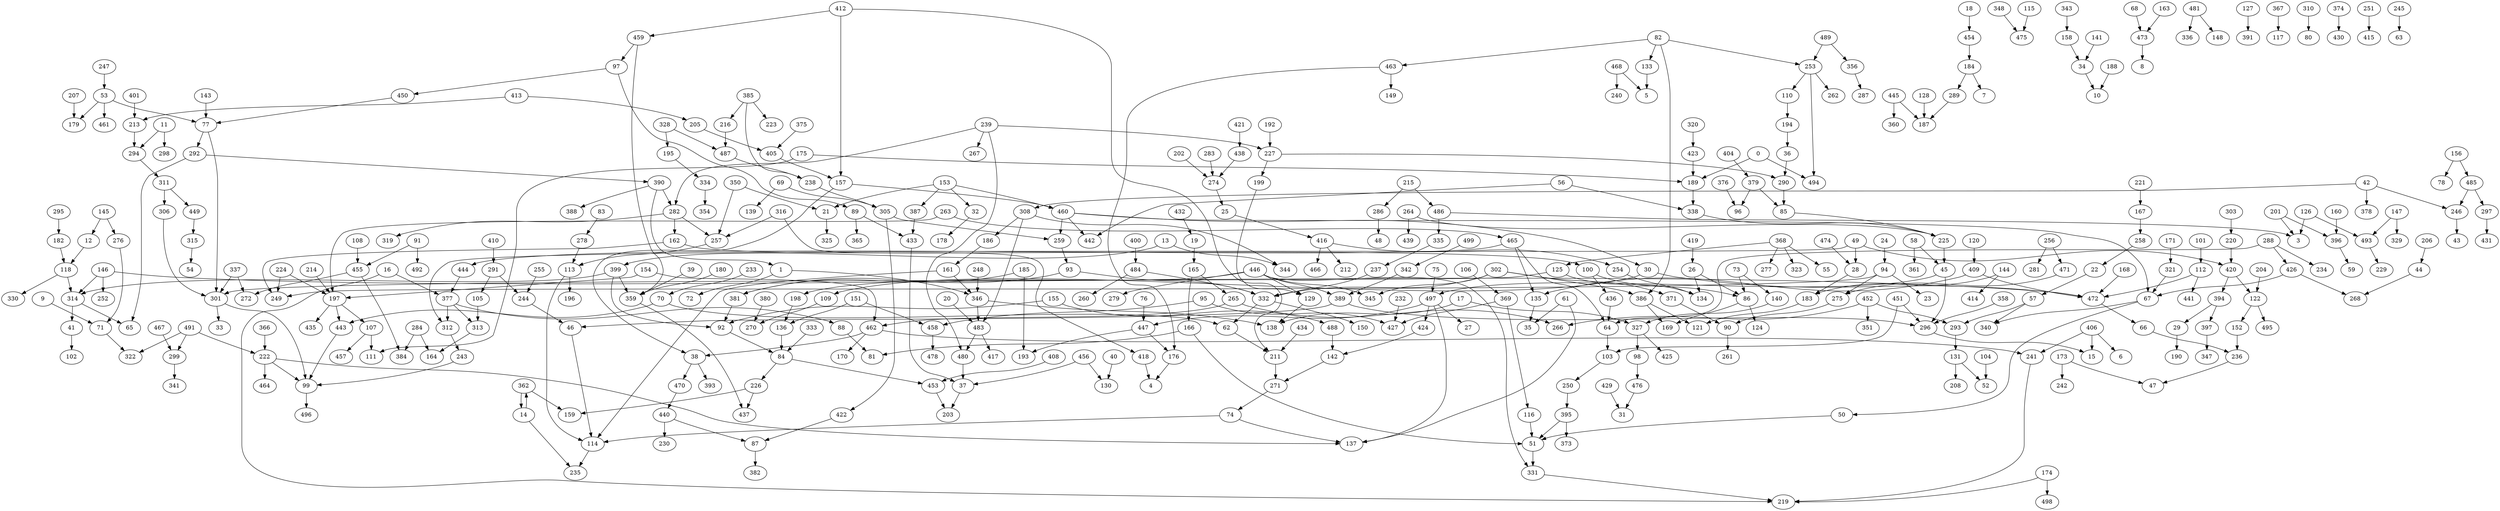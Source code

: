 digraph G {
	70 -> 443;
	70 -> 62;
	356 -> 287;
	167 -> 258;
	480 -> 37;
	426 -> 67;
	426 -> 268;
	460 -> 259;
	460 -> 67;
	460 -> 30;
	460 -> 442;
	454 -> 184;
	89 -> 365;
	89 -> 433;
	422 -> 87;
	456 -> 130;
	456 -> 37;
	259 -> 93;
	40 -> 130;
	100 -> 436;
	100 -> 86;
	14 -> 235;
	14 -> 362;
	404 -> 379;
	67 -> 340;
	67 -> 50;
	420 -> 394;
	420 -> 122;
	291 -> 244;
	291 -> 105;
	274 -> 25;
	497 -> 447;
	497 -> 27;
	497 -> 137;
	497 -> 424;
	104 -> 52;
	17 -> 138;
	17 -> 327;
	157 -> 460;
	157 -> 38;
	144 -> 414;
	144 -> 183;
	28 -> 183;
	359 -> 437;
	84 -> 453;
	84 -> 226;
	471 -> 275;
	379 -> 96;
	379 -> 85;
	401 -> 213;
	162 -> 100;
	162 -> 249;
	348 -> 475;
	202 -> 274;
	369 -> 116;
	369 -> 427;
	154 -> 197;
	154 -> 462;
	103 -> 250;
	49 -> 420;
	49 -> 312;
	49 -> 28;
	305 -> 422;
	305 -> 259;
	198 -> 136;
	276 -> 71;
	53 -> 461;
	53 -> 179;
	53 -> 77;
	76 -> 447;
	0 -> 494;
	0 -> 189;
	246 -> 43;
	11 -> 294;
	11 -> 298;
	57 -> 293;
	57 -> 340;
	314 -> 41;
	314 -> 65;
	311 -> 449;
	311 -> 306;
	166 -> 51;
	166 -> 81;
	399 -> 359;
	399 -> 314;
	399 -> 92;
	308 -> 344;
	308 -> 186;
	308 -> 483;
	253 -> 262;
	253 -> 110;
	253 -> 494;
	62 -> 211;
	418 -> 4;
	215 -> 486;
	215 -> 286;
	204 -> 122;
	337 -> 272;
	337 -> 301;
	77 -> 292;
	77 -> 301;
	211 -> 271;
	445 -> 360;
	445 -> 187;
	316 -> 418;
	316 -> 257;
	92 -> 84;
	406 -> 15;
	406 -> 6;
	406 -> 241;
	443 -> 99;
	94 -> 275;
	94 -> 249;
	94 -> 23;
	239 -> 480;
	239 -> 227;
	239 -> 267;
	239 -> 282;
	447 -> 193;
	447 -> 176;
	232 -> 427;
	112 -> 472;
	112 -> 441;
	257 -> 113;
	91 -> 455;
	91 -> 492;
	45 -> 497;
	45 -> 296;
	222 -> 464;
	222 -> 99;
	222 -> 137;
	153 -> 460;
	153 -> 387;
	153 -> 32;
	153 -> 21;
	106 -> 369;
	185 -> 381;
	185 -> 193;
	432 -> 19;
	214 -> 197;
	176 -> 4;
	37 -> 203;
	114 -> 235;
	342 -> 389;
	343 -> 158;
	71 -> 322;
	476 -> 31;
	491 -> 222;
	491 -> 322;
	491 -> 299;
	1 -> 72;
	1 -> 346;
	423 -> 189;
	174 -> 498;
	174 -> 219;
	327 -> 98;
	327 -> 425;
	61 -> 35;
	61 -> 137;
	26 -> 86;
	26 -> 134;
	224 -> 249;
	224 -> 197;
	487 -> 238;
	440 -> 230;
	440 -> 87;
	168 -> 472;
	303 -> 220;
	74 -> 114;
	74 -> 137;
	302 -> 345;
	302 -> 332;
	302 -> 371;
	302 -> 386;
	368 -> 277;
	368 -> 323;
	368 -> 125;
	368 -> 55;
	197 -> 107;
	197 -> 443;
	197 -> 435;
	296 -> 15;
	160 -> 396;
	236 -> 47;
	483 -> 480;
	483 -> 417;
	86 -> 124;
	86 -> 169;
	108 -> 455;
	116 -> 51;
	395 -> 51;
	395 -> 373;
	182 -> 118;
	201 -> 3;
	201 -> 396;
	147 -> 329;
	147 -> 493;
	247 -> 53;
	58 -> 361;
	58 -> 45;
	107 -> 457;
	107 -> 111;
	243 -> 99;
	238 -> 305;
	73 -> 86;
	73 -> 140;
	312 -> 243;
	69 -> 305;
	69 -> 139;
	394 -> 29;
	394 -> 397;
	152 -> 236;
	68 -> 473;
	56 -> 442;
	56 -> 338;
	499 -> 342;
	118 -> 330;
	118 -> 314;
	446 -> 279;
	446 -> 389;
	446 -> 331;
	446 -> 129;
	446 -> 198;
	446 -> 345;
	412 -> 157;
	412 -> 459;
	412 -> 211;
	9 -> 71;
	328 -> 195;
	328 -> 487;
	205 -> 405;
	126 -> 3;
	126 -> 493;
	13 -> 344;
	13 -> 399;
	271 -> 74;
	433 -> 37;
	151 -> 458;
	151 -> 136;
	429 -> 31;
	481 -> 336;
	481 -> 148;
	297 -> 431;
	186 -> 161;
	136 -> 84;
	416 -> 466;
	416 -> 212;
	416 -> 254;
	127 -> 391;
	265 -> 266;
	265 -> 462;
	146 -> 472;
	146 -> 252;
	146 -> 314;
	216 -> 487;
	241 -> 219;
	389 -> 296;
	389 -> 46;
	16 -> 377;
	16 -> 219;
	424 -> 142;
	331 -> 219;
	409 -> 472;
	409 -> 135;
	22 -> 57;
	42 -> 246;
	42 -> 308;
	42 -> 378;
	295 -> 182;
	377 -> 88;
	377 -> 313;
	377 -> 312;
	19 -> 165;
	294 -> 311;
	413 -> 213;
	413 -> 205;
	301 -> 99;
	301 -> 33;
	165 -> 265;
	165 -> 166;
	381 -> 92;
	486 -> 3;
	486 -> 335;
	371 -> 90;
	39 -> 359;
	465 -> 135;
	465 -> 64;
	465 -> 444;
	226 -> 159;
	226 -> 437;
	288 -> 64;
	288 -> 426;
	288 -> 234;
	156 -> 485;
	156 -> 78;
	463 -> 149;
	463 -> 176;
	332 -> 150;
	332 -> 62;
	175 -> 111;
	175 -> 189;
	85 -> 225;
	292 -> 390;
	292 -> 65;
	140 -> 327;
	385 -> 223;
	385 -> 216;
	385 -> 238;
	145 -> 12;
	145 -> 276;
	313 -> 164;
	188 -> 10;
	38 -> 393;
	38 -> 470;
	50 -> 51;
	473 -> 8;
	155 -> 92;
	155 -> 488;
	225 -> 45;
	405 -> 157;
	220 -> 420;
	380 -> 270;
	133 -> 5;
	143 -> 77;
	161 -> 114;
	161 -> 346;
	83 -> 278;
	472 -> 66;
	436 -> 64;
	286 -> 48;
	125 -> 134;
	125 -> 301;
	122 -> 495;
	122 -> 152;
	95 -> 427;
	95 -> 458;
	376 -> 96;
	367 -> 117;
	410 -> 291;
	451 -> 103;
	451 -> 296;
	493 -> 229;
	315 -> 54;
	306 -> 301;
	282 -> 319;
	282 -> 257;
	282 -> 162;
	51 -> 331;
	244 -> 46;
	131 -> 52;
	131 -> 208;
	450 -> 77;
	248 -> 346;
	233 -> 70;
	275 -> 90;
	390 -> 388;
	390 -> 1;
	390 -> 282;
	213 -> 294;
	452 -> 351;
	452 -> 266;
	452 -> 293;
	421 -> 438;
	135 -> 35;
	227 -> 290;
	227 -> 199;
	263 -> 465;
	263 -> 197;
	258 -> 22;
	310 -> 80;
	386 -> 121;
	386 -> 169;
	470 -> 440;
	30 -> 109;
	30 -> 472;
	44 -> 268;
	82 -> 133;
	82 -> 253;
	82 -> 463;
	82 -> 386;
	192 -> 227;
	374 -> 430;
	438 -> 274;
	278 -> 113;
	25 -> 416;
	468 -> 240;
	468 -> 5;
	256 -> 281;
	256 -> 471;
	320 -> 423;
	396 -> 59;
	400 -> 484;
	128 -> 187;
	189 -> 338;
	375 -> 405;
	350 -> 257;
	350 -> 21;
	484 -> 260;
	484 -> 332;
	90 -> 261;
	254 -> 134;
	459 -> 359;
	459 -> 97;
	21 -> 325;
	195 -> 334;
	98 -> 476;
	46 -> 114;
	173 -> 47;
	173 -> 242;
	199 -> 129;
	453 -> 203;
	141 -> 34;
	290 -> 85;
	284 -> 384;
	284 -> 164;
	88 -> 81;
	207 -> 179;
	66 -> 236;
	489 -> 356;
	489 -> 253;
	32 -> 178;
	20 -> 483;
	41 -> 102;
	34 -> 10;
	251 -> 415;
	488 -> 142;
	221 -> 167;
	183 -> 121;
	24 -> 94;
	93 -> 332;
	93 -> 381;
	109 -> 270;
	105 -> 313;
	12 -> 118;
	455 -> 384;
	455 -> 272;
	419 -> 26;
	289 -> 187;
	333 -> 84;
	184 -> 7;
	184 -> 289;
	362 -> 14;
	362 -> 159;
	97 -> 89;
	97 -> 450;
	113 -> 114;
	113 -> 196;
	163 -> 473;
	293 -> 131;
	434 -> 211;
	387 -> 433;
	237 -> 332;
	346 -> 483;
	346 -> 138;
	334 -> 354;
	158 -> 34;
	18 -> 454;
	110 -> 194;
	75 -> 497;
	397 -> 347;
	36 -> 290;
	283 -> 274;
	120 -> 409;
	299 -> 341;
	99 -> 496;
	101 -> 112;
	180 -> 359;
	338 -> 225;
	444 -> 377;
	449 -> 315;
	194 -> 36;
	467 -> 299;
	255 -> 244;
	462 -> 170;
	462 -> 241;
	462 -> 38;
	171 -> 321;
	64 -> 103;
	206 -> 44;
	485 -> 246;
	485 -> 297;
	87 -> 382;
	321 -> 67;
	474 -> 28;
	264 -> 439;
	264 -> 225;
	335 -> 237;
	115 -> 475;
	358 -> 296;
	366 -> 222;
	245 -> 63;
	142 -> 271;
	29 -> 190;
	458 -> 478;
	129 -> 138;
	408 -> 453;
	250 -> 395;
}